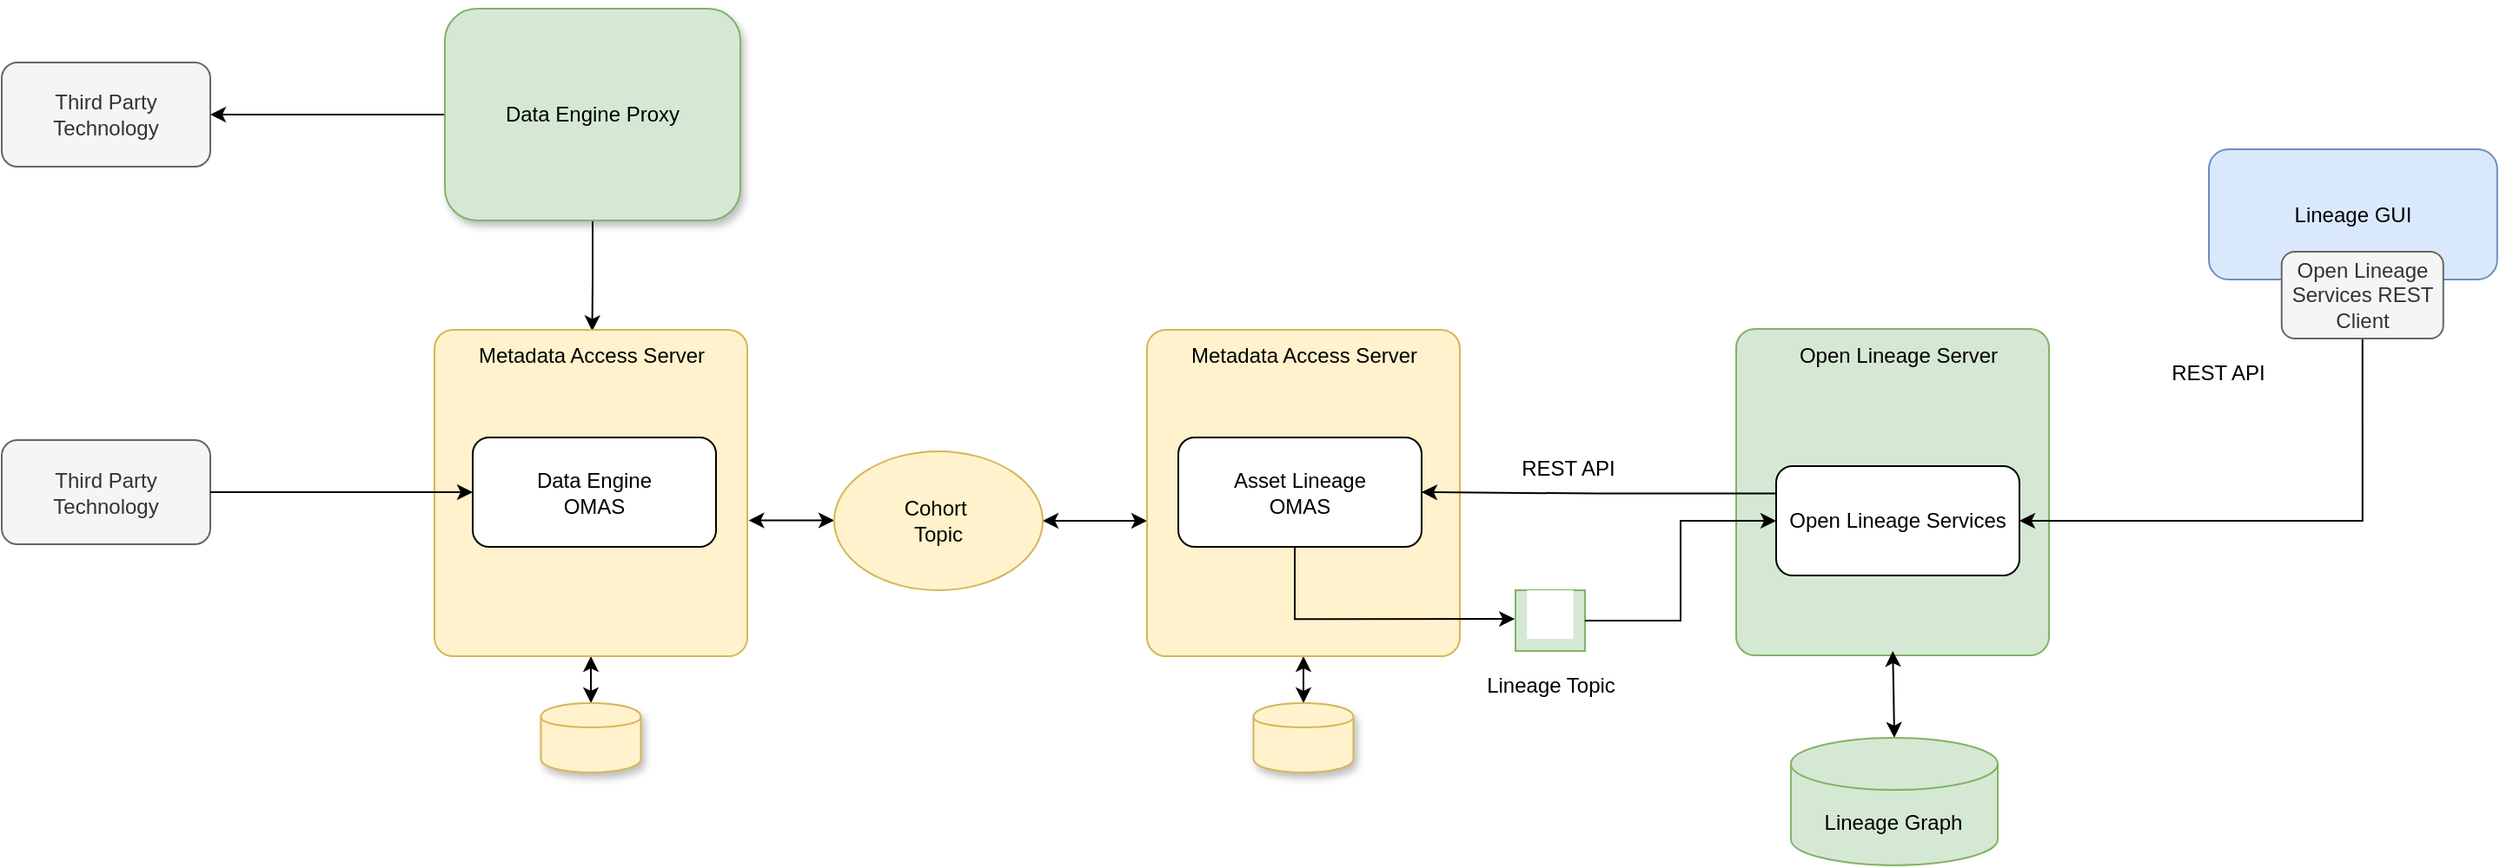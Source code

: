<mxfile version="15.4.0" type="device" pages="4"><diagram id="jKqm-BBe_C6TdLCJHaaA" name="data-engine-lineage-capture"><mxGraphModel dx="1580" dy="1091" grid="1" gridSize="10" guides="1" tooltips="1" connect="1" arrows="1" fold="1" page="1" pageScale="1" pageWidth="827" pageHeight="1169" background="none" math="0" shadow="0"><root><mxCell id="F5DwQxN1i41J6cmo2keJ-0"/><mxCell id="F5DwQxN1i41J6cmo2keJ-1" parent="F5DwQxN1i41J6cmo2keJ-0"/><mxCell id="RsBkJjgl5C9huqkaR5t4-1" value="" style="rounded=1;whiteSpace=wrap;html=1;arcSize=6;strokeColor=#82b366;fillColor=#d5e8d4;" parent="F5DwQxN1i41J6cmo2keJ-1" vertex="1"><mxGeometry x="1098" y="454.5" width="180" height="188" as="geometry"/></mxCell><mxCell id="9pXi87xlg9qnyZ723WzW-1" style="edgeStyle=orthogonalEdgeStyle;rounded=0;orthogonalLoop=1;jettySize=auto;html=1;entryX=1;entryY=0.5;entryDx=0;entryDy=0;" parent="F5DwQxN1i41J6cmo2keJ-1" source="uFygxR61EF1FGyPuVaYo-5" target="uFygxR61EF1FGyPuVaYo-6" edge="1"><mxGeometry relative="1" as="geometry"/></mxCell><mxCell id="xCCksxsWfp4zMxSfkOW--29" style="edgeStyle=orthogonalEdgeStyle;rounded=0;orthogonalLoop=1;jettySize=auto;html=1;entryX=0.505;entryY=-0.215;entryDx=0;entryDy=0;entryPerimeter=0;startArrow=none;startFill=0;endArrow=classic;endFill=1;strokeColor=default;" parent="F5DwQxN1i41J6cmo2keJ-1" source="uFygxR61EF1FGyPuVaYo-5" target="xCCksxsWfp4zMxSfkOW--27" edge="1"><mxGeometry relative="1" as="geometry"/></mxCell><mxCell id="uFygxR61EF1FGyPuVaYo-5" value="Data Engine Proxy&lt;span style=&quot;color: rgba(0 , 0 , 0 , 0) ; font-family: monospace ; font-size: 0px&quot;&gt;%3CmxGraphModel%3E%3Croot%3E%3CmxCell%20id%3D%220%22%2F%3E%3CmxCell%20id%3D%221%22%20parent%3D%220%22%2F%3E%3CmxCell%20id%3D%222%22%20style%3D%22edgeStyle%3Dnone%3Brounded%3D0%3BorthogonalLoop%3D1%3BjettySize%3Dauto%3Bhtml%3D1%3BexitX%3D0%3BexitY%3D0.25%3BexitDx%3D0%3BexitDy%3D0%3BstartArrow%3Dclassic%3BstartFill%3D1%3BentryX%3D0.85%3BentryY%3D0.95%3BentryDx%3D0%3BentryDy%3D0%3BentryPerimeter%3D0%3B%22%20edge%3D%221%22%20source%3D%224%22%20target%3D%229%22%20parent%3D%221%22%3E%3CmxGeometry%20relative%3D%221%22%20as%3D%22geometry%22%3E%3CmxPoint%20x%3D%22330%22%20y%3D%22420%22%20as%3D%22targetPoint%22%2F%3E%3C%2FmxGeometry%3E%3C%2FmxCell%3E%3CmxCell%20id%3D%223%22%20style%3D%22edgeStyle%3Dnone%3Brounded%3D0%3BorthogonalLoop%3D1%3BjettySize%3Dauto%3Bhtml%3D1%3BexitX%3D0.25%3BexitY%3D1%3BexitDx%3D0%3BexitDy%3D0%3BentryX%3D1%3BentryY%3D0%3BentryDx%3D0%3BentryDy%3D0%3BstartArrow%3Dclassic%3BstartFill%3D1%3B%22%20edge%3D%221%22%20source%3D%224%22%20target%3D%2236%22%20parent%3D%221%22%3E%3CmxGeometry%20relative%3D%221%22%20as%3D%22geometry%22%2F%3E%3C%2FmxCell%3E%3CmxCell%20id%3D%224%22%20value%3D%22Integration%20Daemon%22%20style%3D%22rounded%3D0%3BwhiteSpace%3Dwrap%3Bhtml%3D1%3BverticalAlign%3Dmiddle%3BfillColor%3D%23d5e8d4%3BstrokeColor%3D%2382b366%3Bshadow%3D1%3Balign%3Dcenter%3B%22%20vertex%3D%221%22%20parent%3D%221%22%3E%3CmxGeometry%20x%3D%22390%22%20y%3D%22380%22%20width%3D%22181%22%20height%3D%22280%22%20as%3D%22geometry%22%2F%3E%3C%2FmxCell%3E%3CmxCell%20id%3D%225%22%20style%3D%22edgeStyle%3DorthogonalEdgeStyle%3Brounded%3D0%3BorthogonalLoop%3D1%3BjettySize%3Dauto%3Bhtml%3D1%3BexitX%3D0%3BexitY%3D0.5%3BexitDx%3D0%3BexitDy%3D0%3BstartArrow%3Dclassic%3BstartFill%3D1%3B%22%20edge%3D%221%22%20source%3D%226%22%20target%3D%224%22%20parent%3D%221%22%3E%3CmxGeometry%20relative%3D%221%22%20as%3D%22geometry%22%2F%3E%3C%2FmxCell%3E%3CmxCell%20id%3D%226%22%20value%3D%22Metadata%20Access%20Point%20(or%20Metadata%20Server)%22%20style%3D%22rounded%3D0%3BwhiteSpace%3Dwrap%3Bhtml%3D1%3BverticalAlign%3Dmiddle%3BfillColor%3D%23fff2cc%3BstrokeColor%3D%23d6b656%3Bshadow%3D1%3Balign%3Dcenter%3B%22%20vertex%3D%221%22%20parent%3D%221%22%3E%3CmxGeometry%20x%3D%22660%22%20y%3D%22470%22%20width%3D%22140%22%20height%3D%22100%22%20as%3D%22geometry%22%2F%3E%3C%2FmxCell%3E%3CmxCell%20id%3D%227%22%20style%3D%22edgeStyle%3DorthogonalEdgeStyle%3Brounded%3D0%3BorthogonalLoop%3D1%3BjettySize%3Dauto%3Bhtml%3D1%3BexitX%3D0%3BexitY%3D0.5%3BexitDx%3D0%3BexitDy%3D0%3BstartArrow%3Dclassic%3BstartFill%3D1%3B%22%20edge%3D%221%22%20source%3D%228%22%20target%3D%226%22%20parent%3D%221%22%3E%3CmxGeometry%20relative%3D%221%22%20as%3D%22geometry%22%2F%3E%3C%2FmxCell%3E%3CmxCell%20id%3D%228%22%20value%3D%22Cohort%22%20style%3D%22ellipse%3BwhiteSpace%3Dwrap%3Bhtml%3D1%3B%22%20vertex%3D%221%22%20parent%3D%221%22%3E%3CmxGeometry%20x%3D%22870%22%20y%3D%22480%22%20width%3D%22120%22%20height%3D%2280%22%20as%3D%22geometry%22%2F%3E%3C%2FmxCell%3E%3CmxCell%20id%3D%229%22%20value%3D%22Database%26lt%3Bbr%26gt%3BServers%22%20style%3D%22shape%3Dcylinder%3BwhiteSpace%3Dwrap%3Bhtml%3D1%3BboundedLbl%3D1%3BbackgroundOutline%3D1%3BfillColor%3D%23e1d5e7%3BstrokeColor%3D%239673a6%3Bshadow%3D1%3B%22%20vertex%3D%221%22%20parent%3D%221%22%3E%3CmxGeometry%20x%3D%22230%22%20y%3D%22290%22%20width%3D%2275%22%20height%3D%2270%22%20as%3D%22geometry%22%2F%3E%3C%2FmxCell%3E%3CmxCell%20id%3D%2210%22%20style%3D%22edgeStyle%3Dnone%3Brounded%3D0%3BorthogonalLoop%3D1%3BjettySize%3Dauto%3Bhtml%3D1%3BexitX%3D1%3BexitY%3D0.5%3BexitDx%3D0%3BexitDy%3D0%3BstartArrow%3Dclassic%3BstartFill%3D1%3B%22%20edge%3D%221%22%20source%3D%2211%22%20target%3D%224%22%20parent%3D%221%22%3E%3CmxGeometry%20relative%3D%221%22%20as%3D%22geometry%22%2F%3E%3C%2FmxCell%3E%3CmxCell%20id%3D%2211%22%20value%3D%22Document%26lt%3Bbr%26gt%3BManagers%22%20style%3D%22rounded%3D0%3BwhiteSpace%3Dwrap%3Bhtml%3D1%3BfillColor%3D%23ffe6cc%3BstrokeColor%3D%23d79b00%3Bshadow%3D1%3BverticalAlign%3Dbottom%3B%22%20vertex%3D%221%22%20parent%3D%221%22%3E%3CmxGeometry%20x%3D%22130%22%20y%3D%22390%22%20width%3D%22120%22%20height%3D%22110%22%20as%3D%22geometry%22%2F%3E%3C%2FmxCell%3E%3CmxCell%20id%3D%2212%22%20value%3D%22%22%20style%3D%22group%3Bshadow%3D1%3B%22%20vertex%3D%221%22%20connectable%3D%220%22%20parent%3D%221%22%3E%3CmxGeometry%20x%3D%22320%22%20y%3D%22230%22%20width%3D%22105%22%20height%3D%2260%22%20as%3D%22geometry%22%2F%3E%3C%2FmxCell%3E%3CmxCell%20id%3D%2213%22%20value%3D%22%22%20style%3D%22rounded%3D1%3BwhiteSpace%3Dwrap%3Bhtml%3D1%3BfillColor%3D%23fff2cc%3BstrokeColor%3D%23d6b656%3Bshadow%3D1%3B%22%20vertex%3D%221%22%20parent%3D%2212%22%3E%3CmxGeometry%20x%3D%225%22%20width%3D%2250%22%20height%3D%2220%22%20as%3D%22geometry%22%2F%3E%3C%2FmxCell%3E%3CmxCell%20id%3D%2214%22%20value%3D%22File%20systems%22%20style%3D%22rounded%3D1%3BwhiteSpace%3Dwrap%3Bhtml%3D1%3BfillColor%3D%23fff2cc%3BstrokeColor%3D%23d6b656%3Bshadow%3D1%3B%22%20vertex%3D%221%22%20parent%3D%2212%22%3E%3CmxGeometry%20x%3D%225%22%20y%3D%2210%22%20width%3D%22100%22%20height%3D%2250%22%20as%3D%22geometry%22%2F%3E%3C%2FmxCell%3E%3CmxCell%20id%3D%2215%22%20value%3D%22%22%20style%3D%22group%22%20vertex%3D%221%22%20connectable%3D%220%22%20parent%3D%221%22%3E%3CmxGeometry%20x%3D%22130%22%20y%3D%22401%22%20width%3D%22110%22%20height%3D%2260%22%20as%3D%22geometry%22%2F%3E%3C%2FmxCell%3E%3CmxCell%20id%3D%2216%22%20value%3D%22%22%20style%3D%22rounded%3D1%3BwhiteSpace%3Dwrap%3Bhtml%3D1%3B%22%20vertex%3D%221%22%20parent%3D%2215%22%3E%3CmxGeometry%20x%3D%2210%22%20width%3D%2250%22%20height%3D%2220%22%20as%3D%22geometry%22%2F%3E%3C%2FmxCell%3E%3CmxCell%20id%3D%2217%22%20value%3D%22%22%20style%3D%22rounded%3D1%3BwhiteSpace%3Dwrap%3Bhtml%3D1%3B%22%20vertex%3D%221%22%20parent%3D%2215%22%3E%3CmxGeometry%20x%3D%2210%22%20y%3D%2210%22%20width%3D%22100%22%20height%3D%2250%22%20as%3D%22geometry%22%2F%3E%3C%2FmxCell%3E%3CmxCell%20id%3D%2218%22%20value%3D%22%22%20style%3D%22whiteSpace%3Dwrap%3Bhtml%3D1%3Baspect%3Dfixed%3BfillColor%3D%23d5e8d4%3BstrokeColor%3D%2382b366%3Bshadow%3D1%3B%22%20vertex%3D%221%22%20parent%3D%221%22%3E%3CmxGeometry%20x%3D%22145%22%20y%3D%22530%22%20width%3D%2280%22%20height%3D%2280%22%20as%3D%22geometry%22%2F%3E%3C%2FmxCell%3E%3CmxCell%20id%3D%2219%22%20value%3D%22%22%20style%3D%22rounded%3D0%3BwhiteSpace%3Dwrap%3Bhtml%3D1%3BstrokeColor%3D%23CCCCCC%3B%22%20vertex%3D%221%22%20parent%3D%221%22%3E%3CmxGeometry%20x%3D%22155%22%20y%3D%22530%22%20width%3D%2260%22%20height%3D%2270%22%20as%3D%22geometry%22%2F%3E%3C%2FmxCell%3E%3CmxCell%20id%3D%2220%22%20style%3D%22edgeStyle%3Dnone%3Brounded%3D0%3BorthogonalLoop%3D1%3BjettySize%3Dauto%3Bhtml%3D1%3BexitX%3D1%3BexitY%3D0.5%3BexitDx%3D0%3BexitDy%3D0%3BentryX%3D0%3BentryY%3D0.75%3BentryDx%3D0%3BentryDy%3D0%3BstartArrow%3Dclassic%3BstartFill%3D1%3B%22%20edge%3D%221%22%20source%3D%2221%22%20target%3D%224%22%20parent%3D%221%22%3E%3CmxGeometry%20relative%3D%221%22%20as%3D%22geometry%22%2F%3E%3C%2FmxCell%3E%3CmxCell%20id%3D%2221%22%20value%3D%22API%26lt%3Bbr%26gt%3BManagers%22%20style%3D%22shape%3Dtrapezoid%3Bperimeter%3DtrapezoidPerimeter%3BwhiteSpace%3Dwrap%3Bhtml%3D1%3BfixedSize%3D1%3BstrokeColor%3D%236c8ebf%3BfillColor%3D%23dae8fc%3Bshadow%3D1%3B%22%20vertex%3D%221%22%20parent%3D%221%22%3E%3CmxGeometry%20x%3D%22125%22%20y%3D%22660%22%20width%3D%22120%22%20height%3D%2260%22%20as%3D%22geometry%22%2F%3E%3C%2FmxCell%3E%3CmxCell%20id%3D%2222%22%20style%3D%22edgeStyle%3Dnone%3Brounded%3D0%3BorthogonalLoop%3D1%3BjettySize%3Dauto%3Bhtml%3D1%3BentryX%3D0%3BentryY%3D1%3BentryDx%3D0%3BentryDy%3D0%3BstartArrow%3Dclassic%3BstartFill%3D1%3B%22%20edge%3D%221%22%20source%3D%2223%22%20target%3D%224%22%20parent%3D%221%22%3E%3CmxGeometry%20relative%3D%221%22%20as%3D%22geometry%22%2F%3E%3C%2FmxCell%3E%3CmxCell%20id%3D%2223%22%20value%3D%22%22%20style%3D%22rounded%3D1%3BwhiteSpace%3Dwrap%3Bhtml%3D1%3BfillColor%3D%23f8cecc%3BstrokeColor%3D%23b85450%3Bshadow%3D1%3B%22%20vertex%3D%221%22%20parent%3D%221%22%3E%3CmxGeometry%20x%3D%22180%22%20y%3D%22770%22%20width%3D%22120%22%20height%3D%2260%22%20as%3D%22geometry%22%2F%3E%3C%2FmxCell%3E%3CmxCell%20id%3D%2224%22%20value%3D%22%22%20style%3D%22rounded%3D1%3BwhiteSpace%3Dwrap%3Bhtml%3D1%3B%22%20vertex%3D%221%22%20parent%3D%221%22%3E%3CmxGeometry%20x%3D%22186%22%20y%3D%22775%22%20width%3D%22108%22%20height%3D%2251%22%20as%3D%22geometry%22%2F%3E%3C%2FmxCell%3E%3CmxCell%20id%3D%2225%22%20value%3D%22Reporting%20tools%26lt%3Bbr%26gt%3Band%20Applications%22%20style%3D%22text%3Bhtml%3D1%3Balign%3Dcenter%3BverticalAlign%3Dmiddle%3Bresizable%3D0%3Bpoints%3D%5B%5D%3Bautosize%3D1%3BstrokeColor%3Dnone%3B%22%20vertex%3D%221%22%20parent%3D%221%22%3E%3CmxGeometry%20x%3D%22190%22%20y%3D%22785%22%20width%3D%22100%22%20height%3D%2230%22%20as%3D%22geometry%22%2F%3E%3C%2FmxCell%3E%3CmxCell%20id%3D%2226%22%20style%3D%22edgeStyle%3Dnone%3Brounded%3D0%3BorthogonalLoop%3D1%3BjettySize%3Dauto%3Bhtml%3D1%3BstartArrow%3Dclassic%3BstartFill%3D1%3BexitX%3D1%3BexitY%3D0.5%3BexitDx%3D0%3BexitDy%3D0%3B%22%20edge%3D%221%22%20source%3D%2218%22%20target%3D%224%22%20parent%3D%221%22%3E%3CmxGeometry%20relative%3D%221%22%20as%3D%22geometry%22%2F%3E%3C%2FmxCell%3E%3CmxCell%20id%3D%2227%22%20value%3D%22Event%26lt%3Bbr%26gt%3BManagers%22%20style%3D%22text%3Bhtml%3D1%3Balign%3Dcenter%3BverticalAlign%3Dmiddle%3Bresizable%3D0%3Bpoints%3D%5B%5D%3B%3Bautosize%3D1%3B%22%20vertex%3D%221%22%20parent%3D%221%22%3E%3CmxGeometry%20x%3D%22151%22%20y%3D%22555%22%20width%3D%2270%22%20height%3D%2230%22%20as%3D%22geometry%22%2F%3E%3C%2FmxCell%3E%3CmxCell%20id%3D%2228%22%20style%3D%22edgeStyle%3DorthogonalEdgeStyle%3Brounded%3D0%3BorthogonalLoop%3D1%3BjettySize%3Dauto%3Bhtml%3D1%3BentryX%3D0.5%3BentryY%3D1%3BentryDx%3D0%3BentryDy%3D0%3BstartArrow%3Dclassic%3BstartFill%3D1%3B%22%20edge%3D%221%22%20source%3D%2229%22%20target%3D%226%22%20parent%3D%221%22%3E%3CmxGeometry%20relative%3D%221%22%20as%3D%22geometry%22%2F%3E%3C%2FmxCell%3E%3CmxCell%20id%3D%2229%22%20value%3D%22%22%20style%3D%22shape%3Dcylinder%3BwhiteSpace%3Dwrap%3Bhtml%3D1%3BboundedLbl%3D1%3BbackgroundOutline%3D1%3BfillColor%3D%23fff2cc%3BstrokeColor%3D%23d6b656%3Bshadow%3D1%3B%22%20vertex%3D%221%22%20parent%3D%221%22%3E%3CmxGeometry%20x%3D%22701.25%22%20y%3D%22600%22%20width%3D%2257.5%22%20height%3D%2240%22%20as%3D%22geometry%22%2F%3E%3C%2FmxCell%3E%3CmxCell%20id%3D%2230%22%20style%3D%22rounded%3D0%3BorthogonalLoop%3D1%3BjettySize%3Dauto%3Bhtml%3D1%3BexitX%3D0.5%3BexitY%3D1%3BexitDx%3D0%3BexitDy%3D0%3BentryX%3D0.25%3BentryY%3D0%3BentryDx%3D0%3BentryDy%3D0%3BstartArrow%3Dclassic%3BstartFill%3D1%3B%22%20edge%3D%221%22%20source%3D%2214%22%20target%3D%224%22%20parent%3D%221%22%3E%3CmxGeometry%20relative%3D%221%22%20as%3D%22geometry%22%2F%3E%3C%2FmxCell%3E%3CmxCell%20id%3D%2231%22%20value%3D%22Data%20Catalogs%22%20style%3D%22rounded%3D1%3BwhiteSpace%3Dwrap%3Bhtml%3D1%3Bshadow%3D1%3Balign%3Dcenter%3BverticalAlign%3Dtop%3B%22%20vertex%3D%221%22%20parent%3D%221%22%3E%3CmxGeometry%20x%3D%22430.5%22%20y%3D%22160%22%20width%3D%22100%22%20height%3D%2265%22%20as%3D%22geometry%22%2F%3E%3C%2FmxCell%3E%3CmxCell%20id%3D%2232%22%20style%3D%22edgeStyle%3Dnone%3Brounded%3D0%3BorthogonalLoop%3D1%3BjettySize%3Dauto%3Bhtml%3D1%3BentryX%3D0.5%3BentryY%3D0%3BentryDx%3D0%3BentryDy%3D0%3BstartArrow%3Dclassic%3BstartFill%3D1%3B%22%20edge%3D%221%22%20source%3D%2233%22%20target%3D%224%22%20parent%3D%221%22%3E%3CmxGeometry%20relative%3D%221%22%20as%3D%22geometry%22%2F%3E%3C%2FmxCell%3E%3CmxCell%20id%3D%2233%22%20value%3D%22%22%20style%3D%22shape%3Dcylinder%3BwhiteSpace%3Dwrap%3Bhtml%3D1%3BboundedLbl%3D1%3BbackgroundOutline%3D1%3BfillColor%3D%23fff2cc%3BstrokeColor%3D%23d6b656%3Bshadow%3D1%3B%22%20vertex%3D%221%22%20parent%3D%221%22%3E%3CmxGeometry%20x%3D%22455.5%22%20y%3D%22187%22%20width%3D%2250%22%20height%3D%2225%22%20as%3D%22geometry%22%2F%3E%3C%2FmxCell%3E%3CmxCell%20id%3D%2234%22%20style%3D%22edgeStyle%3Dnone%3Brounded%3D0%3BorthogonalLoop%3D1%3BjettySize%3Dauto%3Bhtml%3D1%3BentryX%3D0.5%3BentryY%3D1%3BentryDx%3D0%3BentryDy%3D0%3BstartArrow%3Dclassic%3BstartFill%3D1%3B%22%20edge%3D%221%22%20source%3D%2235%22%20target%3D%224%22%20parent%3D%221%22%3E%3CmxGeometry%20relative%3D%221%22%20as%3D%22geometry%22%2F%3E%3C%2FmxCell%3E%3CmxCell%20id%3D%2235%22%20value%3D%22Processing%26lt%3Bbr%26gt%3BEngines%22%20style%3D%22shape%3Dprocess%3BwhiteSpace%3Dwrap%3Bhtml%3D1%3BbackgroundOutline%3D1%3Bshadow%3D1%3Balign%3Dcenter%3B%22%20vertex%3D%221%22%20parent%3D%221%22%3E%3CmxGeometry%20x%3D%22420.5%22%20y%3D%22860%22%20width%3D%22120%22%20height%3D%2260%22%20as%3D%22geometry%22%2F%3E%3C%2FmxCell%3E%3CmxCell%20id%3D%2236%22%20value%3D%22Security%26lt%3Bbr%26gt%3BEnforcement%26lt%3Bbr%26gt%3BTools%22%20style%3D%22rhombus%3BwhiteSpace%3Dwrap%3Bhtml%3D1%3Bshadow%3D1%3Balign%3Dcenter%3BfillColor%3D%23ffe6cc%3BstrokeColor%3D%23d79b00%3B%22%20vertex%3D%221%22%20parent%3D%221%22%3E%3CmxGeometry%20x%3D%22310%22%20y%3D%22830%22%20width%3D%2280%22%20height%3D%2280%22%20as%3D%22geometry%22%2F%3E%3C%2FmxCell%3E%3C%2Froot%3E%3C%2FmxGraphModel%3E&lt;/span&gt;" style="rounded=1;whiteSpace=wrap;html=1;verticalAlign=middle;fillColor=#d5e8d4;strokeColor=#82b366;shadow=1;" parent="F5DwQxN1i41J6cmo2keJ-1" vertex="1"><mxGeometry x="355" y="270" width="170" height="122" as="geometry"/></mxCell><mxCell id="uFygxR61EF1FGyPuVaYo-6" value="Third Party Technology" style="rounded=1;whiteSpace=wrap;html=1;shadow=0;verticalAlign=middle;fillColor=#f5f5f5;strokeColor=#666666;fontColor=#333333;" parent="F5DwQxN1i41J6cmo2keJ-1" vertex="1"><mxGeometry x="100" y="301" width="120" height="60" as="geometry"/></mxCell><mxCell id="9pXi87xlg9qnyZ723WzW-4" value="Third Party Technology" style="rounded=1;whiteSpace=wrap;html=1;shadow=0;verticalAlign=middle;fillColor=#f5f5f5;strokeColor=#666666;fontColor=#333333;" parent="F5DwQxN1i41J6cmo2keJ-1" vertex="1"><mxGeometry x="100" y="518.5" width="120" height="60" as="geometry"/></mxCell><mxCell id="WL16UeEXi4WqyVClXbql-1" style="edgeStyle=orthogonalEdgeStyle;rounded=0;orthogonalLoop=1;jettySize=auto;html=1;entryX=0;entryY=0.5;entryDx=0;entryDy=0;startArrow=classic;startFill=1;" parent="F5DwQxN1i41J6cmo2keJ-1" source="WL16UeEXi4WqyVClXbql-0" edge="1"><mxGeometry relative="1" as="geometry"><mxPoint x="759" y="565.0" as="targetPoint"/></mxGeometry></mxCell><mxCell id="WL16UeEXi4WqyVClXbql-2" style="edgeStyle=orthogonalEdgeStyle;rounded=0;orthogonalLoop=1;jettySize=auto;html=1;startArrow=classic;startFill=1;entryX=1.004;entryY=0.584;entryDx=0;entryDy=0;entryPerimeter=0;" parent="F5DwQxN1i41J6cmo2keJ-1" source="WL16UeEXi4WqyVClXbql-0" target="xCCksxsWfp4zMxSfkOW--25" edge="1"><mxGeometry relative="1" as="geometry"><mxPoint x="539" y="564" as="targetPoint"/><Array as="points"><mxPoint x="554" y="565"/></Array></mxGeometry></mxCell><mxCell id="WL16UeEXi4WqyVClXbql-0" value="Cohort&amp;nbsp;&lt;br&gt;Topic" style="ellipse;whiteSpace=wrap;html=1;fillColor=#fff2cc;strokeColor=#d6b656;" parent="F5DwQxN1i41J6cmo2keJ-1" vertex="1"><mxGeometry x="579" y="525" width="120" height="80" as="geometry"/></mxCell><mxCell id="xCCksxsWfp4zMxSfkOW--0" style="edgeStyle=orthogonalEdgeStyle;rounded=0;orthogonalLoop=1;jettySize=auto;html=1;startArrow=classic;startFill=1;endArrow=classic;endFill=1;strokeColor=default;" parent="F5DwQxN1i41J6cmo2keJ-1" source="xCCksxsWfp4zMxSfkOW--1" target="xCCksxsWfp4zMxSfkOW--19" edge="1"><mxGeometry relative="1" as="geometry"/></mxCell><mxCell id="xCCksxsWfp4zMxSfkOW--1" value="" style="rounded=1;whiteSpace=wrap;html=1;arcSize=6;strokeColor=#d6b656;fillColor=#fff2cc;" parent="F5DwQxN1i41J6cmo2keJ-1" vertex="1"><mxGeometry x="759" y="455" width="180" height="188" as="geometry"/></mxCell><mxCell id="xCCksxsWfp4zMxSfkOW--7" style="edgeStyle=orthogonalEdgeStyle;rounded=0;orthogonalLoop=1;jettySize=auto;html=1;entryX=0.5;entryY=0;entryDx=0;entryDy=0;entryPerimeter=0;startArrow=classic;startFill=1;" parent="F5DwQxN1i41J6cmo2keJ-1" target="xCCksxsWfp4zMxSfkOW--9" edge="1"><mxGeometry relative="1" as="geometry"><mxPoint x="1188.1" y="640" as="sourcePoint"/></mxGeometry></mxCell><mxCell id="xCCksxsWfp4zMxSfkOW--9" value="Lineage Graph" style="shape=cylinder3;whiteSpace=wrap;html=1;boundedLbl=1;backgroundOutline=1;size=15;rounded=1;fillColor=#d5e8d4;strokeColor=#82b366;" parent="F5DwQxN1i41J6cmo2keJ-1" vertex="1"><mxGeometry x="1129.47" y="690" width="119.06" height="73.44" as="geometry"/></mxCell><mxCell id="xCCksxsWfp4zMxSfkOW--10" style="edgeStyle=orthogonalEdgeStyle;rounded=0;orthogonalLoop=1;jettySize=auto;html=1;exitX=0.5;exitY=1;exitDx=0;exitDy=0;startArrow=none;startFill=0;endArrow=classic;endFill=1;strokeColor=default;entryX=-0.01;entryY=0.473;entryDx=0;entryDy=0;entryPerimeter=0;" parent="F5DwQxN1i41J6cmo2keJ-1" source="xCCksxsWfp4zMxSfkOW--11" target="xCCksxsWfp4zMxSfkOW--21" edge="1"><mxGeometry relative="1" as="geometry"><Array as="points"><mxPoint x="844" y="622"/></Array><mxPoint x="960" y="622" as="targetPoint"/></mxGeometry></mxCell><mxCell id="xCCksxsWfp4zMxSfkOW--11" value="Asset Lineage &lt;br&gt;OMAS" style="rounded=1;whiteSpace=wrap;html=1;" parent="F5DwQxN1i41J6cmo2keJ-1" vertex="1"><mxGeometry x="777" y="517" width="140" height="63" as="geometry"/></mxCell><mxCell id="xCCksxsWfp4zMxSfkOW--18" value="Metadata Access Server" style="text;html=1;align=center;verticalAlign=middle;resizable=0;points=[];autosize=1;strokeColor=none;fillColor=none;" parent="F5DwQxN1i41J6cmo2keJ-1" vertex="1"><mxGeometry x="774" y="460" width="150" height="20" as="geometry"/></mxCell><mxCell id="xCCksxsWfp4zMxSfkOW--19" value="" style="shape=cylinder;whiteSpace=wrap;html=1;boundedLbl=1;backgroundOutline=1;fillColor=#fff2cc;strokeColor=#d6b656;shadow=1;" parent="F5DwQxN1i41J6cmo2keJ-1" vertex="1"><mxGeometry x="820.25" y="670" width="57.5" height="40" as="geometry"/></mxCell><mxCell id="xCCksxsWfp4zMxSfkOW--21" value="" style="rounded=0;whiteSpace=wrap;html=1;fontFamily=Helvetica;fontSize=12;align=center;fillColor=#d5e8d4;strokeColor=#82b366;" parent="F5DwQxN1i41J6cmo2keJ-1" vertex="1"><mxGeometry x="971" y="605" width="40" height="35" as="geometry"/></mxCell><mxCell id="xCCksxsWfp4zMxSfkOW--22" value="" style="rounded=0;whiteSpace=wrap;html=1;fontFamily=Helvetica;fontSize=12;fontColor=#000000;align=center;sketch=0;strokeColor=none;" parent="F5DwQxN1i41J6cmo2keJ-1" vertex="1"><mxGeometry x="977.667" y="605" width="26.667" height="28" as="geometry"/></mxCell><mxCell id="RsBkJjgl5C9huqkaR5t4-4" style="edgeStyle=orthogonalEdgeStyle;rounded=0;orthogonalLoop=1;jettySize=auto;html=1;exitX=1;exitY=0.5;exitDx=0;exitDy=0;entryX=0;entryY=0.5;entryDx=0;entryDy=0;startArrow=none;startFill=0;endArrow=classic;endFill=1;strokeColor=default;" parent="F5DwQxN1i41J6cmo2keJ-1" source="xCCksxsWfp4zMxSfkOW--21" target="RsBkJjgl5C9huqkaR5t4-2" edge="1"><mxGeometry relative="1" as="geometry"/></mxCell><mxCell id="xCCksxsWfp4zMxSfkOW--24" style="edgeStyle=orthogonalEdgeStyle;rounded=0;orthogonalLoop=1;jettySize=auto;html=1;startArrow=classic;startFill=1;endArrow=classic;endFill=1;strokeColor=default;" parent="F5DwQxN1i41J6cmo2keJ-1" source="xCCksxsWfp4zMxSfkOW--25" target="xCCksxsWfp4zMxSfkOW--28" edge="1"><mxGeometry relative="1" as="geometry"/></mxCell><mxCell id="xCCksxsWfp4zMxSfkOW--25" value="" style="rounded=1;whiteSpace=wrap;html=1;arcSize=6;strokeColor=#d6b656;fillColor=#fff2cc;" parent="F5DwQxN1i41J6cmo2keJ-1" vertex="1"><mxGeometry x="349" y="455" width="180" height="188" as="geometry"/></mxCell><mxCell id="xCCksxsWfp4zMxSfkOW--26" value="Data Engine &lt;br&gt;OMAS" style="rounded=1;whiteSpace=wrap;html=1;" parent="F5DwQxN1i41J6cmo2keJ-1" vertex="1"><mxGeometry x="371" y="517" width="140" height="63" as="geometry"/></mxCell><mxCell id="xCCksxsWfp4zMxSfkOW--27" value="Metadata Access Server" style="text;html=1;align=center;verticalAlign=middle;resizable=0;points=[];autosize=1;strokeColor=none;fillColor=none;" parent="F5DwQxN1i41J6cmo2keJ-1" vertex="1"><mxGeometry x="364" y="460" width="150" height="20" as="geometry"/></mxCell><mxCell id="xCCksxsWfp4zMxSfkOW--28" value="" style="shape=cylinder;whiteSpace=wrap;html=1;boundedLbl=1;backgroundOutline=1;fillColor=#fff2cc;strokeColor=#d6b656;shadow=1;" parent="F5DwQxN1i41J6cmo2keJ-1" vertex="1"><mxGeometry x="410.25" y="670" width="57.5" height="40" as="geometry"/></mxCell><mxCell id="JC3wxQ6JvWT_ER5DoCNz-0" value="Lineage Topic" style="text;html=1;align=center;verticalAlign=middle;resizable=0;points=[];autosize=1;strokeColor=none;fillColor=none;" parent="F5DwQxN1i41J6cmo2keJ-1" vertex="1"><mxGeometry x="946" y="650" width="90" height="20" as="geometry"/></mxCell><mxCell id="d082YH9mOcOOEgLiygU4-1" value="REST API" style="text;html=1;align=center;verticalAlign=middle;resizable=0;points=[];autosize=1;strokeColor=none;fillColor=none;" parent="F5DwQxN1i41J6cmo2keJ-1" vertex="1"><mxGeometry x="966" y="525" width="70" height="20" as="geometry"/></mxCell><mxCell id="d082YH9mOcOOEgLiygU4-2" value="REST API" style="text;html=1;align=center;verticalAlign=middle;resizable=0;points=[];autosize=1;strokeColor=none;fillColor=none;" parent="F5DwQxN1i41J6cmo2keJ-1" vertex="1"><mxGeometry x="1340" y="470" width="70" height="20" as="geometry"/></mxCell><mxCell id="9pXi87xlg9qnyZ723WzW-5" style="edgeStyle=orthogonalEdgeStyle;rounded=0;orthogonalLoop=1;jettySize=auto;html=1;entryX=0;entryY=0.5;entryDx=0;entryDy=0;" parent="F5DwQxN1i41J6cmo2keJ-1" source="9pXi87xlg9qnyZ723WzW-4" target="xCCksxsWfp4zMxSfkOW--26" edge="1"><mxGeometry relative="1" as="geometry"><mxPoint x="325" y="556" as="targetPoint"/></mxGeometry></mxCell><mxCell id="BBxjraBZvPe0TAoHVNjk-0" value="Lineage GUI" style="rounded=1;whiteSpace=wrap;html=1;fillColor=#dae8fc;strokeColor=#6c8ebf;" parent="F5DwQxN1i41J6cmo2keJ-1" vertex="1"><mxGeometry x="1370" y="351" width="165.88" height="75" as="geometry"/></mxCell><mxCell id="RsBkJjgl5C9huqkaR5t4-5" style="edgeStyle=orthogonalEdgeStyle;rounded=0;orthogonalLoop=1;jettySize=auto;html=1;exitX=0.5;exitY=1;exitDx=0;exitDy=0;entryX=1;entryY=0.5;entryDx=0;entryDy=0;startArrow=none;startFill=0;endArrow=classic;endFill=1;strokeColor=default;" parent="F5DwQxN1i41J6cmo2keJ-1" source="BBxjraBZvPe0TAoHVNjk-1" target="RsBkJjgl5C9huqkaR5t4-2" edge="1"><mxGeometry relative="1" as="geometry"/></mxCell><mxCell id="BBxjraBZvPe0TAoHVNjk-1" value="Open Lineage Services REST Client" style="rounded=1;whiteSpace=wrap;html=1;fillColor=#f5f5f5;strokeColor=#666666;fontColor=#333333;" parent="F5DwQxN1i41J6cmo2keJ-1" vertex="1"><mxGeometry x="1411.88" y="410" width="93" height="50" as="geometry"/></mxCell><mxCell id="RsBkJjgl5C9huqkaR5t4-3" style="edgeStyle=orthogonalEdgeStyle;rounded=0;orthogonalLoop=1;jettySize=auto;html=1;exitX=0;exitY=0.25;exitDx=0;exitDy=0;entryX=1;entryY=0.5;entryDx=0;entryDy=0;startArrow=none;startFill=0;endArrow=classic;endFill=1;strokeColor=default;" parent="F5DwQxN1i41J6cmo2keJ-1" source="RsBkJjgl5C9huqkaR5t4-2" target="xCCksxsWfp4zMxSfkOW--11" edge="1"><mxGeometry relative="1" as="geometry"/></mxCell><mxCell id="RsBkJjgl5C9huqkaR5t4-2" value="Open Lineage Services" style="rounded=1;whiteSpace=wrap;html=1;" parent="F5DwQxN1i41J6cmo2keJ-1" vertex="1"><mxGeometry x="1121" y="533.5" width="140" height="63" as="geometry"/></mxCell><mxCell id="xCCksxsWfp4zMxSfkOW--4" value="Open Lineage Server" style="text;html=1;align=center;verticalAlign=middle;resizable=0;points=[];autosize=1;strokeColor=none;fillColor=none;" parent="F5DwQxN1i41J6cmo2keJ-1" vertex="1"><mxGeometry x="1126" y="460" width="130" height="20" as="geometry"/></mxCell></root></mxGraphModel></diagram><diagram id="5vlLN2a6ORj9A4j08NC1" name="lineage-warehouse"><mxGraphModel dx="2749" dy="1091" grid="1" gridSize="10" guides="1" tooltips="1" connect="1" arrows="1" fold="1" page="1" pageScale="1" pageWidth="1169" pageHeight="827" math="0" shadow="0"><root><mxCell id="M8Fs5CVBrgH-xOlK00VR-0"/><mxCell id="M8Fs5CVBrgH-xOlK00VR-1" parent="M8Fs5CVBrgH-xOlK00VR-0"/><mxCell id="ItFDzF602TF0N_0dcUrR-0" style="edgeStyle=orthogonalEdgeStyle;rounded=0;orthogonalLoop=1;jettySize=auto;html=1;startArrow=classic;startFill=1;endArrow=classic;endFill=1;strokeColor=default;" edge="1" parent="M8Fs5CVBrgH-xOlK00VR-1" source="ItFDzF602TF0N_0dcUrR-1" target="ItFDzF602TF0N_0dcUrR-19"><mxGeometry relative="1" as="geometry"/></mxCell><mxCell id="ItFDzF602TF0N_0dcUrR-1" value="" style="rounded=1;whiteSpace=wrap;html=1;arcSize=6;strokeColor=#d6b656;fillColor=#fff2cc;" vertex="1" parent="M8Fs5CVBrgH-xOlK00VR-1"><mxGeometry x="-930.78" y="267" width="180" height="188" as="geometry"/></mxCell><mxCell id="ItFDzF602TF0N_0dcUrR-2" value="" style="rounded=1;whiteSpace=wrap;html=1;arcSize=6;strokeColor=#82b366;fillColor=#d5e8d4;" vertex="1" parent="M8Fs5CVBrgH-xOlK00VR-1"><mxGeometry x="-650.78" y="172" width="280" height="390" as="geometry"/></mxCell><mxCell id="ItFDzF602TF0N_0dcUrR-3" value="" style="rounded=0;whiteSpace=wrap;html=1;" vertex="1" parent="M8Fs5CVBrgH-xOlK00VR-1"><mxGeometry x="-604.91" y="232" width="188.25" height="300" as="geometry"/></mxCell><mxCell id="ItFDzF602TF0N_0dcUrR-4" value="&lt;br&gt;Open Lineage Server" style="text;html=1;align=center;verticalAlign=middle;resizable=0;points=[];autosize=1;strokeColor=none;fillColor=none;" vertex="1" parent="M8Fs5CVBrgH-xOlK00VR-1"><mxGeometry x="-571.66" y="172" width="130" height="30" as="geometry"/></mxCell><mxCell id="ItFDzF602TF0N_0dcUrR-5" style="edgeStyle=orthogonalEdgeStyle;rounded=0;orthogonalLoop=1;jettySize=auto;html=1;startArrow=none;startFill=0;endArrow=classic;endFill=1;entryX=1;entryY=0.5;entryDx=0;entryDy=0;exitX=0;exitY=0.5;exitDx=0;exitDy=0;" edge="1" parent="M8Fs5CVBrgH-xOlK00VR-1" source="ItFDzF602TF0N_0dcUrR-6" target="ItFDzF602TF0N_0dcUrR-11"><mxGeometry relative="1" as="geometry"><mxPoint x="-799.78" y="367" as="targetPoint"/><Array as="points"><mxPoint x="-632.78" y="361"/><mxPoint x="-713.78" y="361"/></Array></mxGeometry></mxCell><mxCell id="ItFDzF602TF0N_0dcUrR-6" value="Asset Lineage Client" style="rounded=1;whiteSpace=wrap;html=1;fillColor=#e1d5e7;strokeColor=#9673a6;" vertex="1" parent="M8Fs5CVBrgH-xOlK00VR-1"><mxGeometry x="-586.66" y="342" width="75.88" height="50" as="geometry"/></mxCell><mxCell id="ItFDzF602TF0N_0dcUrR-7" style="edgeStyle=orthogonalEdgeStyle;rounded=0;orthogonalLoop=1;jettySize=auto;html=1;entryX=0.5;entryY=0;entryDx=0;entryDy=0;entryPerimeter=0;startArrow=classic;startFill=1;" edge="1" parent="M8Fs5CVBrgH-xOlK00VR-1" source="ItFDzF602TF0N_0dcUrR-8" target="ItFDzF602TF0N_0dcUrR-9"><mxGeometry relative="1" as="geometry"/></mxCell><mxCell id="ItFDzF602TF0N_0dcUrR-8" value="Lineage Graph Connector" style="rounded=1;whiteSpace=wrap;html=1;fillColor=#e1d5e7;strokeColor=#9673a6;" vertex="1" parent="M8Fs5CVBrgH-xOlK00VR-1"><mxGeometry x="-586.66" y="462" width="150" height="50" as="geometry"/></mxCell><mxCell id="ItFDzF602TF0N_0dcUrR-9" value="Lineage Graph" style="shape=cylinder3;whiteSpace=wrap;html=1;boundedLbl=1;backgroundOutline=1;size=15;rounded=1;fillColor=#d5e8d4;strokeColor=#82b366;" vertex="1" parent="M8Fs5CVBrgH-xOlK00VR-1"><mxGeometry x="-592.84" y="592" width="162.12" height="100" as="geometry"/></mxCell><mxCell id="ItFDzF602TF0N_0dcUrR-10" style="edgeStyle=orthogonalEdgeStyle;rounded=0;orthogonalLoop=1;jettySize=auto;html=1;exitX=0.5;exitY=1;exitDx=0;exitDy=0;startArrow=none;startFill=0;endArrow=classic;endFill=1;strokeColor=default;entryX=-0.01;entryY=0.473;entryDx=0;entryDy=0;entryPerimeter=0;" edge="1" parent="M8Fs5CVBrgH-xOlK00VR-1" source="ItFDzF602TF0N_0dcUrR-11" target="ItFDzF602TF0N_0dcUrR-21"><mxGeometry relative="1" as="geometry"><Array as="points"><mxPoint x="-845.78" y="434"/></Array><mxPoint x="-729.78" y="434" as="targetPoint"/></mxGeometry></mxCell><mxCell id="ItFDzF602TF0N_0dcUrR-11" value="Asset Lineage &lt;br&gt;OMAS" style="rounded=1;whiteSpace=wrap;html=1;" vertex="1" parent="M8Fs5CVBrgH-xOlK00VR-1"><mxGeometry x="-915.78" y="329" width="140" height="63" as="geometry"/></mxCell><mxCell id="ItFDzF602TF0N_0dcUrR-12" value="&lt;span&gt;Open Lineage Services&lt;/span&gt;" style="text;html=1;align=center;verticalAlign=middle;resizable=0;points=[];autosize=1;strokeColor=none;fillColor=none;" vertex="1" parent="M8Fs5CVBrgH-xOlK00VR-1"><mxGeometry x="-580.78" y="234" width="140" height="20" as="geometry"/></mxCell><mxCell id="ItFDzF602TF0N_0dcUrR-13" value="Lineage REST API" style="rounded=1;whiteSpace=wrap;html=1;fillColor=#e1d5e7;strokeColor=#9673a6;" vertex="1" parent="M8Fs5CVBrgH-xOlK00VR-1"><mxGeometry x="-585.78" y="282" width="150" height="50" as="geometry"/></mxCell><mxCell id="ItFDzF602TF0N_0dcUrR-14" value="Lineage GUI" style="rounded=1;whiteSpace=wrap;html=1;fillColor=#dae8fc;strokeColor=#6c8ebf;" vertex="1" parent="M8Fs5CVBrgH-xOlK00VR-1"><mxGeometry x="-279.78" y="146" width="165.88" height="75" as="geometry"/></mxCell><mxCell id="ItFDzF602TF0N_0dcUrR-15" style="edgeStyle=orthogonalEdgeStyle;rounded=0;orthogonalLoop=1;jettySize=auto;html=1;exitX=0.5;exitY=1;exitDx=0;exitDy=0;entryX=1;entryY=0.5;entryDx=0;entryDy=0;startArrow=none;startFill=0;endArrow=classic;endFill=1;" edge="1" parent="M8Fs5CVBrgH-xOlK00VR-1" source="ItFDzF602TF0N_0dcUrR-16" target="ItFDzF602TF0N_0dcUrR-13"><mxGeometry relative="1" as="geometry"><Array as="points"><mxPoint x="-196.78" y="307"/></Array></mxGeometry></mxCell><mxCell id="ItFDzF602TF0N_0dcUrR-16" value="Open Lineage Services REST Client" style="rounded=1;whiteSpace=wrap;html=1;fillColor=#f5f5f5;strokeColor=#666666;fontColor=#333333;" vertex="1" parent="M8Fs5CVBrgH-xOlK00VR-1"><mxGeometry x="-243.34" y="204" width="93" height="50" as="geometry"/></mxCell><mxCell id="ItFDzF602TF0N_0dcUrR-17" value="Lineage Event Listener" style="rounded=1;whiteSpace=wrap;html=1;fillColor=#e1d5e7;strokeColor=#9673a6;" vertex="1" parent="M8Fs5CVBrgH-xOlK00VR-1"><mxGeometry x="-585.78" y="402" width="150" height="50" as="geometry"/></mxCell><mxCell id="ItFDzF602TF0N_0dcUrR-18" value="Metadata Access Server" style="text;html=1;align=center;verticalAlign=middle;resizable=0;points=[];autosize=1;strokeColor=none;fillColor=none;" vertex="1" parent="M8Fs5CVBrgH-xOlK00VR-1"><mxGeometry x="-915.78" y="272" width="150" height="20" as="geometry"/></mxCell><mxCell id="ItFDzF602TF0N_0dcUrR-19" value="" style="shape=cylinder;whiteSpace=wrap;html=1;boundedLbl=1;backgroundOutline=1;fillColor=#fff2cc;strokeColor=#d6b656;shadow=1;" vertex="1" parent="M8Fs5CVBrgH-xOlK00VR-1"><mxGeometry x="-869.53" y="482" width="57.5" height="40" as="geometry"/></mxCell><mxCell id="ItFDzF602TF0N_0dcUrR-20" style="edgeStyle=orthogonalEdgeStyle;rounded=0;orthogonalLoop=1;jettySize=auto;html=1;startArrow=none;startFill=0;endArrow=classic;endFill=1;strokeColor=default;" edge="1" parent="M8Fs5CVBrgH-xOlK00VR-1" source="ItFDzF602TF0N_0dcUrR-21"><mxGeometry relative="1" as="geometry"><mxPoint x="-575.78" y="435" as="targetPoint"/><Array as="points"><mxPoint x="-626.78" y="435"/><mxPoint x="-575.78" y="435"/></Array></mxGeometry></mxCell><mxCell id="ItFDzF602TF0N_0dcUrR-21" value="" style="rounded=0;whiteSpace=wrap;html=1;fontFamily=Helvetica;fontSize=12;align=center;fillColor=#d5e8d4;strokeColor=#82b366;" vertex="1" parent="M8Fs5CVBrgH-xOlK00VR-1"><mxGeometry x="-718.78" y="417" width="40" height="35" as="geometry"/></mxCell><mxCell id="ItFDzF602TF0N_0dcUrR-22" value="" style="rounded=0;whiteSpace=wrap;html=1;fontFamily=Helvetica;fontSize=12;fontColor=#000000;align=center;sketch=0;strokeColor=none;" vertex="1" parent="M8Fs5CVBrgH-xOlK00VR-1"><mxGeometry x="-712.113" y="417" width="26.667" height="28" as="geometry"/></mxCell><mxCell id="ItFDzF602TF0N_0dcUrR-23" value="Lineage Topic" style="text;html=1;align=center;verticalAlign=middle;resizable=0;points=[];autosize=1;strokeColor=none;fillColor=none;" vertex="1" parent="M8Fs5CVBrgH-xOlK00VR-1"><mxGeometry x="-743.78" y="462" width="90" height="20" as="geometry"/></mxCell><mxCell id="ItFDzF602TF0N_0dcUrR-24" value="REST API" style="text;html=1;align=center;verticalAlign=middle;resizable=0;points=[];autosize=1;strokeColor=none;fillColor=none;" vertex="1" parent="M8Fs5CVBrgH-xOlK00VR-1"><mxGeometry x="-723.78" y="337" width="70" height="20" as="geometry"/></mxCell><mxCell id="ItFDzF602TF0N_0dcUrR-25" value="REST API" style="text;html=1;align=center;verticalAlign=middle;resizable=0;points=[];autosize=1;strokeColor=none;fillColor=none;" vertex="1" parent="M8Fs5CVBrgH-xOlK00VR-1"><mxGeometry x="-349.78" y="282" width="70" height="20" as="geometry"/></mxCell><mxCell id="ItFDzF602TF0N_0dcUrR-26" value="1" style="ellipse;whiteSpace=wrap;html=1;aspect=fixed;rounded=1;sketch=0;fillColor=#a20025;strokeColor=#6F0000;fontColor=#ffffff;" vertex="1" parent="M8Fs5CVBrgH-xOlK00VR-1"><mxGeometry x="-980.78" y="312" width="30" height="30" as="geometry"/></mxCell><mxCell id="ItFDzF602TF0N_0dcUrR-27" style="edgeStyle=orthogonalEdgeStyle;rounded=0;orthogonalLoop=1;jettySize=auto;html=1;entryX=0;entryY=0.5;entryDx=0;entryDy=0;startArrow=none;startFill=0;" edge="1" parent="M8Fs5CVBrgH-xOlK00VR-1"><mxGeometry relative="1" as="geometry"><mxPoint x="-931.78" y="360.5" as="targetPoint"/><mxPoint x="-991.78" y="360.5" as="sourcePoint"/></mxGeometry></mxCell><mxCell id="ItFDzF602TF0N_0dcUrR-28" value="2" style="ellipse;whiteSpace=wrap;html=1;aspect=fixed;rounded=1;sketch=0;fillColor=#a20025;strokeColor=#6F0000;fontColor=#ffffff;" vertex="1" parent="M8Fs5CVBrgH-xOlK00VR-1"><mxGeometry x="-880.78" y="402" width="30" height="30" as="geometry"/></mxCell><mxCell id="ItFDzF602TF0N_0dcUrR-29" value="4" style="ellipse;whiteSpace=wrap;html=1;aspect=fixed;rounded=1;sketch=0;fillColor=#a20025;strokeColor=#6F0000;fontColor=#ffffff;" vertex="1" parent="M8Fs5CVBrgH-xOlK00VR-1"><mxGeometry x="-430.72" y="352" width="30" height="30" as="geometry"/></mxCell><mxCell id="ItFDzF602TF0N_0dcUrR-30" value="3" style="ellipse;whiteSpace=wrap;html=1;aspect=fixed;rounded=1;sketch=0;fillColor=#a20025;strokeColor=#6F0000;fontColor=#ffffff;" vertex="1" parent="M8Fs5CVBrgH-xOlK00VR-1"><mxGeometry x="-523.78" y="440" width="30" height="30" as="geometry"/></mxCell><mxCell id="ItFDzF602TF0N_0dcUrR-31" value="5" style="ellipse;whiteSpace=wrap;html=1;aspect=fixed;rounded=1;sketch=0;fillColor=#a20025;strokeColor=#6F0000;fontColor=#ffffff;" vertex="1" parent="M8Fs5CVBrgH-xOlK00VR-1"><mxGeometry x="-235.47" y="262" width="30" height="30" as="geometry"/></mxCell><mxCell id="ItFDzF602TF0N_0dcUrR-32" value="Lineage&lt;br&gt;Jobs" style="rounded=1;whiteSpace=wrap;html=1;fillColor=#e1d5e7;strokeColor=#9673a6;" vertex="1" parent="M8Fs5CVBrgH-xOlK00VR-1"><mxGeometry x="-505.53" y="342" width="69.75" height="50" as="geometry"/></mxCell><mxCell id="ItFDzF602TF0N_0dcUrR-34" value="&lt;font style=&quot;font-size: 13px&quot;&gt;Cohort Metadata&lt;/font&gt;" style="text;html=1;align=center;verticalAlign=middle;resizable=0;points=[];autosize=1;strokeColor=none;fillColor=none;rotation=-90;" vertex="1" parent="M8Fs5CVBrgH-xOlK00VR-1"><mxGeometry x="-1056" y="357" width="110" height="20" as="geometry"/></mxCell><mxCell id="IVHLTlvMfBbbtsSTSs99-0" value="text" parent="M8Fs5CVBrgH-xOlK00VR-0"/><mxCell id="IVHLTlvMfBbbtsSTSs99-1" value="&lt;br&gt;&lt;br&gt;1. Metadata instance events on the cohort topic get to the Metadata Access Server running Asset Lineage (AL) OMAS.&amp;nbsp;&lt;br&gt;&lt;br&gt;2. AL OMAS selects metadata types suitable for lineage. AL OMAS retrieves related metadata and completes the lineage context graph. Once ready, this lineage context graph structured as vertices and edges is sent on Lineage Topic for further processing and preservation.&lt;br&gt;&lt;br&gt;3. Lineage context graph events are consumed up by Open Lineage Services Lineage Event listener that in turn uses Lineage Graph connector to persist the lineage graph (using technology such as JanusGraph).&lt;br&gt;&lt;br&gt;4. Lineage jobs run in background to a) poll for changes and request updates using REST API; and b) to scan the lineage graph and stitch additional information for optimised querying.&amp;nbsp;&lt;br&gt;&lt;br&gt;5. Lineage REST API is used to query asset lineage for specific views such as horizontal (end to end, source or destination) or vertical." style="text;html=1;strokeColor=none;fillColor=none;spacing=5;spacingTop=-20;whiteSpace=wrap;overflow=hidden;rounded=0;sketch=0;" vertex="1" parent="IVHLTlvMfBbbtsSTSs99-0"><mxGeometry x="-927.99" y="890" width="710.53" height="260" as="geometry"/></mxCell></root></mxGraphModel></diagram><diagram id="a58-c7RXE4T38aJssx4e" name="horizontal-view"><mxGraphModel dx="2749" dy="1091" grid="1" gridSize="10" guides="1" tooltips="1" connect="1" arrows="1" fold="1" page="1" pageScale="1" pageWidth="1169" pageHeight="827" math="0" shadow="0"><root><mxCell id="7mjDbSbkMEDv-3-ZkeOp-0"/><mxCell id="7mjDbSbkMEDv-3-ZkeOp-1" parent="7mjDbSbkMEDv-3-ZkeOp-0"/><mxCell id="cJ8bBeuv6TMHrRIrgCWG-46" style="edgeStyle=orthogonalEdgeStyle;rounded=0;orthogonalLoop=1;jettySize=auto;html=1;entryX=0.5;entryY=0;entryDx=0;entryDy=0;startArrow=none;startFill=0;endArrow=none;endFill=0;strokeColor=default;" parent="7mjDbSbkMEDv-3-ZkeOp-1" source="7mjDbSbkMEDv-3-ZkeOp-5" target="cJ8bBeuv6TMHrRIrgCWG-42" edge="1"><mxGeometry relative="1" as="geometry"/></mxCell><mxCell id="cJ8bBeuv6TMHrRIrgCWG-47" style="edgeStyle=orthogonalEdgeStyle;rounded=0;orthogonalLoop=1;jettySize=auto;html=1;entryX=0.5;entryY=0;entryDx=0;entryDy=0;startArrow=none;startFill=0;endArrow=none;endFill=0;strokeColor=default;" parent="7mjDbSbkMEDv-3-ZkeOp-1" source="7mjDbSbkMEDv-3-ZkeOp-5" target="cJ8bBeuv6TMHrRIrgCWG-43" edge="1"><mxGeometry relative="1" as="geometry"/></mxCell><mxCell id="7mjDbSbkMEDv-3-ZkeOp-5" value="Process" style="rounded=1;whiteSpace=wrap;html=1;fillColor=#b0e3e6;strokeColor=#0e8088;shadow=1;" parent="7mjDbSbkMEDv-3-ZkeOp-1" vertex="1"><mxGeometry x="-60" y="400" width="120" height="60" as="geometry"/></mxCell><mxCell id="myLyxPm9p12b3K1-r2xD-5" style="edgeStyle=orthogonalEdgeStyle;rounded=0;orthogonalLoop=1;jettySize=auto;html=1;entryX=0;entryY=0.5;entryDx=0;entryDy=0;startArrow=none;startFill=0;endArrow=classic;endFill=1;strokeColor=#67AB9F;strokeWidth=2;" parent="7mjDbSbkMEDv-3-ZkeOp-1" source="cJ8bBeuv6TMHrRIrgCWG-30" target="myLyxPm9p12b3K1-r2xD-0" edge="1"><mxGeometry relative="1" as="geometry"/></mxCell><mxCell id="cJ8bBeuv6TMHrRIrgCWG-30" value="Param 1" style="rounded=0;whiteSpace=wrap;html=1;fillColor=#d0cee2;strokeColor=#56517e;" parent="7mjDbSbkMEDv-3-ZkeOp-1" vertex="1"><mxGeometry x="-310" y="580" width="60" height="30" as="geometry"/></mxCell><mxCell id="cJ8bBeuv6TMHrRIrgCWG-31" value="Param 2" style="rounded=0;whiteSpace=wrap;html=1;fillColor=#d0cee2;strokeColor=#56517e;" parent="7mjDbSbkMEDv-3-ZkeOp-1" vertex="1"><mxGeometry x="-260" y="620" width="60" height="30" as="geometry"/></mxCell><mxCell id="cJ8bBeuv6TMHrRIrgCWG-32" style="edgeStyle=orthogonalEdgeStyle;rounded=0;orthogonalLoop=1;jettySize=auto;html=1;exitX=0.5;exitY=1;exitDx=0;exitDy=0;entryX=0.5;entryY=0;entryDx=0;entryDy=0;startArrow=none;startFill=0;endArrow=none;endFill=0;" parent="7mjDbSbkMEDv-3-ZkeOp-1" source="cJ8bBeuv6TMHrRIrgCWG-33" target="cJ8bBeuv6TMHrRIrgCWG-36" edge="1"><mxGeometry relative="1" as="geometry"/></mxCell><mxCell id="cJ8bBeuv6TMHrRIrgCWG-33" value="CSV&lt;br&gt;DataStore" style="rounded=1;whiteSpace=wrap;html=1;fillColor=#b0e3e6;strokeColor=#0e8088;" parent="7mjDbSbkMEDv-3-ZkeOp-1" vertex="1"><mxGeometry x="-640" y="400" width="120" height="60" as="geometry"/></mxCell><mxCell id="cJ8bBeuv6TMHrRIrgCWG-34" style="edgeStyle=orthogonalEdgeStyle;rounded=0;orthogonalLoop=1;jettySize=auto;html=1;entryX=0;entryY=0.5;entryDx=0;entryDy=0;startArrow=none;startFill=0;exitX=0.5;exitY=1;exitDx=0;exitDy=0;" parent="7mjDbSbkMEDv-3-ZkeOp-1" source="cJ8bBeuv6TMHrRIrgCWG-36" target="cJ8bBeuv6TMHrRIrgCWG-38" edge="1"><mxGeometry relative="1" as="geometry"/></mxCell><mxCell id="cJ8bBeuv6TMHrRIrgCWG-35" style="edgeStyle=orthogonalEdgeStyle;rounded=0;orthogonalLoop=1;jettySize=auto;html=1;entryX=0;entryY=0.5;entryDx=0;entryDy=0;startArrow=none;startFill=0;" parent="7mjDbSbkMEDv-3-ZkeOp-1" source="cJ8bBeuv6TMHrRIrgCWG-36" target="cJ8bBeuv6TMHrRIrgCWG-40" edge="1"><mxGeometry relative="1" as="geometry"><Array as="points"><mxPoint x="-580" y="635"/></Array></mxGeometry></mxCell><mxCell id="cJ8bBeuv6TMHrRIrgCWG-36" value="Schema" style="rounded=0;whiteSpace=wrap;html=1;fillColor=#d0cee2;strokeColor=#56517e;" parent="7mjDbSbkMEDv-3-ZkeOp-1" vertex="1"><mxGeometry x="-650" y="510" width="140" height="30" as="geometry"/></mxCell><mxCell id="cJ8bBeuv6TMHrRIrgCWG-37" style="edgeStyle=orthogonalEdgeStyle;rounded=0;orthogonalLoop=1;jettySize=auto;html=1;startArrow=none;startFill=0;endArrow=classic;endFill=1;strokeWidth=2;strokeColor=#67AB9F;" parent="7mjDbSbkMEDv-3-ZkeOp-1" source="cJ8bBeuv6TMHrRIrgCWG-38" edge="1"><mxGeometry relative="1" as="geometry"><mxPoint x="-310" y="595" as="targetPoint"/></mxGeometry></mxCell><mxCell id="cJ8bBeuv6TMHrRIrgCWG-38" value="Col 1" style="rounded=0;whiteSpace=wrap;html=1;fillColor=#d0cee2;strokeColor=#56517e;" parent="7mjDbSbkMEDv-3-ZkeOp-1" vertex="1"><mxGeometry x="-530" y="580" width="60" height="30" as="geometry"/></mxCell><mxCell id="cJ8bBeuv6TMHrRIrgCWG-39" style="edgeStyle=orthogonalEdgeStyle;rounded=0;orthogonalLoop=1;jettySize=auto;html=1;exitX=1;exitY=0.5;exitDx=0;exitDy=0;startArrow=none;startFill=0;endArrow=classic;endFill=1;strokeWidth=2;strokeColor=#67AB9F;entryX=0;entryY=0.5;entryDx=0;entryDy=0;" parent="7mjDbSbkMEDv-3-ZkeOp-1" source="cJ8bBeuv6TMHrRIrgCWG-40" target="cJ8bBeuv6TMHrRIrgCWG-31" edge="1"><mxGeometry relative="1" as="geometry"><mxPoint x="-310" y="635" as="targetPoint"/></mxGeometry></mxCell><mxCell id="cJ8bBeuv6TMHrRIrgCWG-40" value="Col 2" style="rounded=0;whiteSpace=wrap;html=1;fillColor=#d0cee2;strokeColor=#56517e;" parent="7mjDbSbkMEDv-3-ZkeOp-1" vertex="1"><mxGeometry x="-530" y="620" width="60" height="30" as="geometry"/></mxCell><mxCell id="cJ8bBeuv6TMHrRIrgCWG-41" value="LineageMapping" style="text;html=1;align=center;verticalAlign=middle;resizable=0;points=[];;autosize=1;fontStyle=1;fillColor=#67AB9F;fontColor=#FFFFFF;" parent="7mjDbSbkMEDv-3-ZkeOp-1" vertex="1"><mxGeometry x="-448" y="569" width="110" height="20" as="geometry"/></mxCell><mxCell id="cJ8bBeuv6TMHrRIrgCWG-44" style="edgeStyle=orthogonalEdgeStyle;rounded=0;orthogonalLoop=1;jettySize=auto;html=1;entryX=0.5;entryY=0;entryDx=0;entryDy=0;startArrow=none;startFill=0;endArrow=classic;endFill=1;strokeColor=default;exitX=0;exitY=0.5;exitDx=0;exitDy=0;" parent="7mjDbSbkMEDv-3-ZkeOp-1" source="cJ8bBeuv6TMHrRIrgCWG-42" target="cJ8bBeuv6TMHrRIrgCWG-30" edge="1"><mxGeometry relative="1" as="geometry"/></mxCell><mxCell id="myLyxPm9p12b3K1-r2xD-7" style="edgeStyle=orthogonalEdgeStyle;rounded=0;orthogonalLoop=1;jettySize=auto;html=1;exitX=0;exitY=0.5;exitDx=0;exitDy=0;entryX=0.5;entryY=0;entryDx=0;entryDy=0;startArrow=none;startFill=0;endArrow=classic;endFill=1;strokeColor=default;" parent="7mjDbSbkMEDv-3-ZkeOp-1" source="cJ8bBeuv6TMHrRIrgCWG-42" target="cJ8bBeuv6TMHrRIrgCWG-31" edge="1"><mxGeometry relative="1" as="geometry"/></mxCell><mxCell id="cJ8bBeuv6TMHrRIrgCWG-42" value="Schema" style="rounded=0;whiteSpace=wrap;html=1;fillColor=#d0cee2;strokeColor=#56517e;" parent="7mjDbSbkMEDv-3-ZkeOp-1" vertex="1"><mxGeometry x="-190" y="510" width="60" height="30" as="geometry"/></mxCell><mxCell id="myLyxPm9p12b3K1-r2xD-8" style="edgeStyle=orthogonalEdgeStyle;rounded=0;orthogonalLoop=1;jettySize=auto;html=1;entryX=0.5;entryY=0;entryDx=0;entryDy=0;startArrow=none;startFill=0;endArrow=classic;endFill=1;strokeColor=default;" parent="7mjDbSbkMEDv-3-ZkeOp-1" source="cJ8bBeuv6TMHrRIrgCWG-43" target="myLyxPm9p12b3K1-r2xD-0" edge="1"><mxGeometry relative="1" as="geometry"/></mxCell><mxCell id="cJ8bBeuv6TMHrRIrgCWG-43" value="Schema" style="rounded=0;whiteSpace=wrap;html=1;fillColor=#d0cee2;strokeColor=#56517e;" parent="7mjDbSbkMEDv-3-ZkeOp-1" vertex="1"><mxGeometry x="220" y="510" width="60" height="30" as="geometry"/></mxCell><mxCell id="cJ8bBeuv6TMHrRIrgCWG-51" style="edgeStyle=orthogonalEdgeStyle;rounded=0;orthogonalLoop=1;jettySize=auto;html=1;entryX=0;entryY=0.5;entryDx=0;entryDy=0;startArrow=none;startFill=0;endArrow=classic;endFill=1;strokeColor=#67AB9F;strokeWidth=2;" parent="7mjDbSbkMEDv-3-ZkeOp-1" source="cJ8bBeuv6TMHrRIrgCWG-48" target="cJ8bBeuv6TMHrRIrgCWG-50" edge="1"><mxGeometry relative="1" as="geometry"/></mxCell><mxCell id="cJ8bBeuv6TMHrRIrgCWG-48" value="CSV&lt;br&gt;DataStore" style="rounded=1;whiteSpace=wrap;html=1;fillColor=#b0e3e6;strokeColor=#0e8088;" parent="7mjDbSbkMEDv-3-ZkeOp-1" vertex="1"><mxGeometry x="-397" y="160" width="120" height="60" as="geometry"/></mxCell><mxCell id="cJ8bBeuv6TMHrRIrgCWG-49" value="CSV&lt;br&gt;DataStore" style="rounded=1;whiteSpace=wrap;html=1;fillColor=#b0e3e6;strokeColor=#0e8088;" parent="7mjDbSbkMEDv-3-ZkeOp-1" vertex="1"><mxGeometry x="233" y="160" width="120" height="60" as="geometry"/></mxCell><mxCell id="cJ8bBeuv6TMHrRIrgCWG-52" style="edgeStyle=orthogonalEdgeStyle;rounded=0;orthogonalLoop=1;jettySize=auto;html=1;entryX=0;entryY=0.5;entryDx=0;entryDy=0;startArrow=none;startFill=0;endArrow=classic;endFill=1;strokeColor=#67AB9F;strokeWidth=2;" parent="7mjDbSbkMEDv-3-ZkeOp-1" source="cJ8bBeuv6TMHrRIrgCWG-50" target="cJ8bBeuv6TMHrRIrgCWG-49" edge="1"><mxGeometry relative="1" as="geometry"/></mxCell><mxCell id="cJ8bBeuv6TMHrRIrgCWG-50" value="Process" style="rounded=1;whiteSpace=wrap;html=1;fillColor=#b0e3e6;strokeColor=#0e8088;shadow=1;" parent="7mjDbSbkMEDv-3-ZkeOp-1" vertex="1"><mxGeometry x="-57" y="160" width="120" height="60" as="geometry"/></mxCell><mxCell id="myLyxPm9p12b3K1-r2xD-16" style="edgeStyle=orthogonalEdgeStyle;rounded=0;orthogonalLoop=1;jettySize=auto;html=1;entryX=0;entryY=0.5;entryDx=0;entryDy=0;startArrow=none;startFill=0;endArrow=classic;endFill=1;strokeColor=#67AB9F;strokeWidth=2;" parent="7mjDbSbkMEDv-3-ZkeOp-1" source="myLyxPm9p12b3K1-r2xD-0" target="myLyxPm9p12b3K1-r2xD-1" edge="1"><mxGeometry relative="1" as="geometry"/></mxCell><mxCell id="myLyxPm9p12b3K1-r2xD-0" value="Param 3" style="rounded=0;whiteSpace=wrap;html=1;fillColor=#d0cee2;strokeColor=#56517e;" parent="7mjDbSbkMEDv-3-ZkeOp-1" vertex="1"><mxGeometry x="330" y="580" width="60" height="30" as="geometry"/></mxCell><mxCell id="myLyxPm9p12b3K1-r2xD-1" value="Column 1" style="rounded=0;whiteSpace=wrap;html=1;fillColor=#d0cee2;strokeColor=#56517e;" parent="7mjDbSbkMEDv-3-ZkeOp-1" vertex="1"><mxGeometry x="530" y="580" width="60" height="30" as="geometry"/></mxCell><mxCell id="myLyxPm9p12b3K1-r2xD-14" style="edgeStyle=orthogonalEdgeStyle;rounded=0;orthogonalLoop=1;jettySize=auto;html=1;entryX=0.5;entryY=0;entryDx=0;entryDy=0;startArrow=none;startFill=0;endArrow=classic;endFill=1;strokeColor=default;exitX=0;exitY=0.5;exitDx=0;exitDy=0;" parent="7mjDbSbkMEDv-3-ZkeOp-1" source="myLyxPm9p12b3K1-r2xD-2" target="myLyxPm9p12b3K1-r2xD-1" edge="1"><mxGeometry relative="1" as="geometry"/></mxCell><mxCell id="myLyxPm9p12b3K1-r2xD-2" value="Table" style="rounded=0;whiteSpace=wrap;html=1;fillColor=#d0cee2;strokeColor=#56517e;" parent="7mjDbSbkMEDv-3-ZkeOp-1" vertex="1"><mxGeometry x="580" y="510" width="140" height="30" as="geometry"/></mxCell><mxCell id="myLyxPm9p12b3K1-r2xD-9" value="LineageMapping" style="text;html=1;align=center;verticalAlign=middle;resizable=0;points=[];;autosize=1;fontStyle=1;fillColor=#67AB9F;fontColor=#FFFFFF;" parent="7mjDbSbkMEDv-3-ZkeOp-1" vertex="1"><mxGeometry x="-52" y="565" width="110" height="20" as="geometry"/></mxCell><mxCell id="myLyxPm9p12b3K1-r2xD-15" style="edgeStyle=orthogonalEdgeStyle;rounded=0;orthogonalLoop=1;jettySize=auto;html=1;entryX=0.5;entryY=0;entryDx=0;entryDy=0;startArrow=none;startFill=0;endArrow=classic;endFill=1;strokeColor=default;" parent="7mjDbSbkMEDv-3-ZkeOp-1" source="myLyxPm9p12b3K1-r2xD-10" target="myLyxPm9p12b3K1-r2xD-2" edge="1"><mxGeometry relative="1" as="geometry"/></mxCell><mxCell id="myLyxPm9p12b3K1-r2xD-10" value="Database" style="rounded=1;whiteSpace=wrap;html=1;fillColor=#b0e3e6;strokeColor=#0e8088;shadow=1;" parent="7mjDbSbkMEDv-3-ZkeOp-1" vertex="1"><mxGeometry x="590" y="400" width="120" height="60" as="geometry"/></mxCell><mxCell id="myLyxPm9p12b3K1-r2xD-19" value="LineageMapping" style="text;html=1;align=center;verticalAlign=middle;resizable=0;points=[];;autosize=1;fontStyle=1;fillColor=#67AB9F;fontColor=#FFFFFF;" parent="7mjDbSbkMEDv-3-ZkeOp-1" vertex="1"><mxGeometry x="400" y="560" width="110" height="20" as="geometry"/></mxCell><mxCell id="myLyxPm9p12b3K1-r2xD-20" value="&lt;font color=&quot;#ffffff&quot;&gt;LineageMapping&lt;/font&gt;" style="text;html=1;align=center;verticalAlign=middle;resizable=0;points=[];;autosize=1;fontStyle=1;fillColor=#67AB9F;" parent="7mjDbSbkMEDv-3-ZkeOp-1" vertex="1"><mxGeometry x="-220" y="150" width="110" height="20" as="geometry"/></mxCell><mxCell id="myLyxPm9p12b3K1-r2xD-21" value="LineageMapping" style="text;html=1;align=center;verticalAlign=middle;resizable=0;points=[];;autosize=1;fontStyle=1;fillColor=#67AB9F;fontColor=#FFFFFF;" parent="7mjDbSbkMEDv-3-ZkeOp-1" vertex="1"><mxGeometry x="90" y="150" width="110" height="20" as="geometry"/></mxCell></root></mxGraphModel></diagram><diagram id="u4sw5a4J79a9azdTIVLx" name="vertical-view"><mxGraphModel dx="2275" dy="764" grid="1" gridSize="10" guides="1" tooltips="1" connect="1" arrows="1" fold="1" page="1" pageScale="1" pageWidth="1169" pageHeight="827" math="0" shadow="0"><root><mxCell id="4TRWXbWCNOr3deExxZwU-0"/><mxCell id="4TRWXbWCNOr3deExxZwU-1" parent="4TRWXbWCNOr3deExxZwU-0"/><mxCell id="4TRWXbWCNOr3deExxZwU-2" value="Column" style="rounded=0;whiteSpace=wrap;html=1;fillColor=#d0cee2;strokeColor=#56517e;" vertex="1" parent="4TRWXbWCNOr3deExxZwU-1"><mxGeometry x="-945" y="570" width="110" height="30" as="geometry"/></mxCell><mxCell id="4TRWXbWCNOr3deExxZwU-3" style="edgeStyle=orthogonalEdgeStyle;rounded=0;orthogonalLoop=1;jettySize=auto;html=1;entryX=0.5;entryY=0;entryDx=0;entryDy=0;startArrow=none;startFill=0;endArrow=classic;endFill=1;strokeColor=default;exitX=0.5;exitY=1;exitDx=0;exitDy=0;" edge="1" parent="4TRWXbWCNOr3deExxZwU-1" source="4TRWXbWCNOr3deExxZwU-4" target="4TRWXbWCNOr3deExxZwU-2"><mxGeometry relative="1" as="geometry"/></mxCell><mxCell id="4TRWXbWCNOr3deExxZwU-4" value="Table" style="rounded=0;whiteSpace=wrap;html=1;fillColor=#d0cee2;strokeColor=#56517e;" vertex="1" parent="4TRWXbWCNOr3deExxZwU-1"><mxGeometry x="-960" y="450" width="140" height="30" as="geometry"/></mxCell><mxCell id="4TRWXbWCNOr3deExxZwU-5" style="edgeStyle=orthogonalEdgeStyle;rounded=0;orthogonalLoop=1;jettySize=auto;html=1;entryX=0.5;entryY=0;entryDx=0;entryDy=0;startArrow=none;startFill=0;endArrow=classic;endFill=1;strokeColor=default;" edge="1" parent="4TRWXbWCNOr3deExxZwU-1" source="4TRWXbWCNOr3deExxZwU-6" target="4TRWXbWCNOr3deExxZwU-4"><mxGeometry relative="1" as="geometry"/></mxCell><mxCell id="4TRWXbWCNOr3deExxZwU-6" value="Database" style="rounded=1;whiteSpace=wrap;html=1;fillColor=#b0e3e6;strokeColor=#0e8088;shadow=1;" vertex="1" parent="4TRWXbWCNOr3deExxZwU-1"><mxGeometry x="-1090" y="370" width="120" height="60" as="geometry"/></mxCell><mxCell id="4TRWXbWCNOr3deExxZwU-7" style="edgeStyle=orthogonalEdgeStyle;rounded=0;orthogonalLoop=1;jettySize=auto;html=1;startArrow=none;startFill=0;endArrow=classic;endFill=1;strokeColor=default;" edge="1" parent="4TRWXbWCNOr3deExxZwU-1" source="4TRWXbWCNOr3deExxZwU-9"><mxGeometry relative="1" as="geometry"><mxPoint x="-577" y="270" as="targetPoint"/><Array as="points"><mxPoint x="-660" y="181"/><mxPoint x="-577" y="181"/><mxPoint x="-577" y="270"/></Array></mxGeometry></mxCell><mxCell id="4TRWXbWCNOr3deExxZwU-8" style="edgeStyle=orthogonalEdgeStyle;rounded=0;orthogonalLoop=1;jettySize=auto;html=1;entryX=0.5;entryY=0;entryDx=0;entryDy=0;startArrow=none;startFill=0;endArrow=classic;endFill=1;strokeColor=default;" edge="1" parent="4TRWXbWCNOr3deExxZwU-1" source="4TRWXbWCNOr3deExxZwU-9" target="4TRWXbWCNOr3deExxZwU-15"><mxGeometry relative="1" as="geometry"><Array as="points"><mxPoint x="-660" y="181"/><mxPoint x="-730" y="181"/></Array></mxGeometry></mxCell><mxCell id="4TRWXbWCNOr3deExxZwU-9" value="Glossary" style="rounded=1;whiteSpace=wrap;html=1;fillColor=#f5f5f5;strokeColor=#666666;shadow=1;fontColor=#333333;" vertex="1" parent="4TRWXbWCNOr3deExxZwU-1"><mxGeometry x="-720" y="100" width="120" height="60" as="geometry"/></mxCell><mxCell id="4TRWXbWCNOr3deExxZwU-10" style="edgeStyle=orthogonalEdgeStyle;rounded=0;orthogonalLoop=1;jettySize=auto;html=1;startArrow=none;startFill=0;endArrow=classic;endFill=1;strokeColor=#67AB9F;entryX=1;entryY=0.5;entryDx=0;entryDy=0;exitX=0.5;exitY=1;exitDx=0;exitDy=0;strokeWidth=2;curved=1;" edge="1" parent="4TRWXbWCNOr3deExxZwU-1" source="4TRWXbWCNOr3deExxZwU-12" target="4TRWXbWCNOr3deExxZwU-2"><mxGeometry relative="1" as="geometry"><mxPoint x="-760" y="600" as="targetPoint"/></mxGeometry></mxCell><mxCell id="4TRWXbWCNOr3deExxZwU-11" style="edgeStyle=orthogonalEdgeStyle;rounded=0;orthogonalLoop=1;jettySize=auto;html=1;entryX=0;entryY=0.5;entryDx=0;entryDy=0;startArrow=none;startFill=0;endArrow=classic;endFill=1;strokeColor=#67AB9F;exitX=0.5;exitY=1;exitDx=0;exitDy=0;strokeWidth=2;curved=1;" edge="1" parent="4TRWXbWCNOr3deExxZwU-1" source="4TRWXbWCNOr3deExxZwU-12" target="4TRWXbWCNOr3deExxZwU-20"><mxGeometry relative="1" as="geometry"/></mxCell><mxCell id="4TRWXbWCNOr3deExxZwU-12" value="GlossaryTerm&lt;br&gt;(First Name)" style="rounded=1;whiteSpace=wrap;html=1;fillColor=#f5f5f5;strokeColor=#666666;shadow=1;fontColor=#333333;" vertex="1" parent="4TRWXbWCNOr3deExxZwU-1"><mxGeometry x="-630" y="271" width="120" height="60" as="geometry"/></mxCell><mxCell id="4TRWXbWCNOr3deExxZwU-13" style="edgeStyle=orthogonalEdgeStyle;rounded=0;orthogonalLoop=1;jettySize=auto;html=1;exitX=0.5;exitY=1;exitDx=0;exitDy=0;startArrow=none;startFill=0;endArrow=classic;endFill=1;strokeColor=#67AB9F;entryX=1;entryY=0.5;entryDx=0;entryDy=0;strokeWidth=2;curved=1;" edge="1" parent="4TRWXbWCNOr3deExxZwU-1" source="4TRWXbWCNOr3deExxZwU-15" target="4TRWXbWCNOr3deExxZwU-4"><mxGeometry relative="1" as="geometry"/></mxCell><mxCell id="4TRWXbWCNOr3deExxZwU-14" style="edgeStyle=orthogonalEdgeStyle;rounded=0;orthogonalLoop=1;jettySize=auto;html=1;entryX=0;entryY=0.5;entryDx=0;entryDy=0;startArrow=none;startFill=0;endArrow=classic;endFill=1;strokeColor=#67AB9F;exitX=0.5;exitY=1;exitDx=0;exitDy=0;strokeWidth=2;curved=1;" edge="1" parent="4TRWXbWCNOr3deExxZwU-1" source="4TRWXbWCNOr3deExxZwU-15" target="4TRWXbWCNOr3deExxZwU-19"><mxGeometry relative="1" as="geometry"/></mxCell><mxCell id="4TRWXbWCNOr3deExxZwU-15" value="GlossaryTerm (Employee)" style="rounded=1;whiteSpace=wrap;html=1;fillColor=#f5f5f5;strokeColor=#666666;shadow=1;fontColor=#333333;" vertex="1" parent="4TRWXbWCNOr3deExxZwU-1"><mxGeometry x="-790" y="200" width="120" height="60" as="geometry"/></mxCell><mxCell id="4TRWXbWCNOr3deExxZwU-16" style="edgeStyle=orthogonalEdgeStyle;rounded=0;orthogonalLoop=1;jettySize=auto;html=1;entryX=0.5;entryY=0;entryDx=0;entryDy=0;startArrow=none;startFill=0;endArrow=classic;endFill=1;strokeColor=default;exitX=0;exitY=0.5;exitDx=0;exitDy=0;" edge="1" parent="4TRWXbWCNOr3deExxZwU-1" source="4TRWXbWCNOr3deExxZwU-17" target="4TRWXbWCNOr3deExxZwU-19"><mxGeometry relative="1" as="geometry"/></mxCell><mxCell id="4TRWXbWCNOr3deExxZwU-17" value="CSV&lt;br&gt;DataStore" style="rounded=1;whiteSpace=wrap;html=1;fillColor=#b0e3e6;strokeColor=#0e8088;" vertex="1" parent="4TRWXbWCNOr3deExxZwU-1"><mxGeometry x="-270" y="370" width="120" height="60" as="geometry"/></mxCell><mxCell id="4TRWXbWCNOr3deExxZwU-18" style="edgeStyle=orthogonalEdgeStyle;rounded=0;orthogonalLoop=1;jettySize=auto;html=1;entryX=0.5;entryY=0;entryDx=0;entryDy=0;startArrow=none;startFill=0;endArrow=classic;endFill=1;strokeColor=default;" edge="1" parent="4TRWXbWCNOr3deExxZwU-1" source="4TRWXbWCNOr3deExxZwU-19" target="4TRWXbWCNOr3deExxZwU-20"><mxGeometry relative="1" as="geometry"/></mxCell><mxCell id="4TRWXbWCNOr3deExxZwU-19" value="Schema" style="rounded=0;whiteSpace=wrap;html=1;fillColor=#d0cee2;strokeColor=#56517e;" vertex="1" parent="4TRWXbWCNOr3deExxZwU-1"><mxGeometry x="-430" y="450" width="140" height="30" as="geometry"/></mxCell><mxCell id="4TRWXbWCNOr3deExxZwU-20" value="Column" style="rounded=0;whiteSpace=wrap;html=1;fillColor=#d0cee2;strokeColor=#56517e;" vertex="1" parent="4TRWXbWCNOr3deExxZwU-1"><mxGeometry x="-410" y="570" width="100" height="30" as="geometry"/></mxCell><mxCell id="4TRWXbWCNOr3deExxZwU-21" value="SemanticAssignment" style="text;html=1;align=center;verticalAlign=middle;resizable=0;points=[];;autosize=1;fontStyle=1;fillColor=#67AB9F;fontColor=#FFFFFF;" vertex="1" parent="4TRWXbWCNOr3deExxZwU-1"><mxGeometry x="-760" y="455" width="140" height="20" as="geometry"/></mxCell><mxCell id="4TRWXbWCNOr3deExxZwU-22" value="SemanticAssignment" style="text;html=1;align=center;verticalAlign=middle;resizable=0;points=[];;autosize=1;fontStyle=1;fillColor=#67AB9F;fontColor=#FFFFFF;" vertex="1" parent="4TRWXbWCNOr3deExxZwU-1"><mxGeometry x="-660" y="560" width="140" height="20" as="geometry"/></mxCell></root></mxGraphModel></diagram></mxfile>